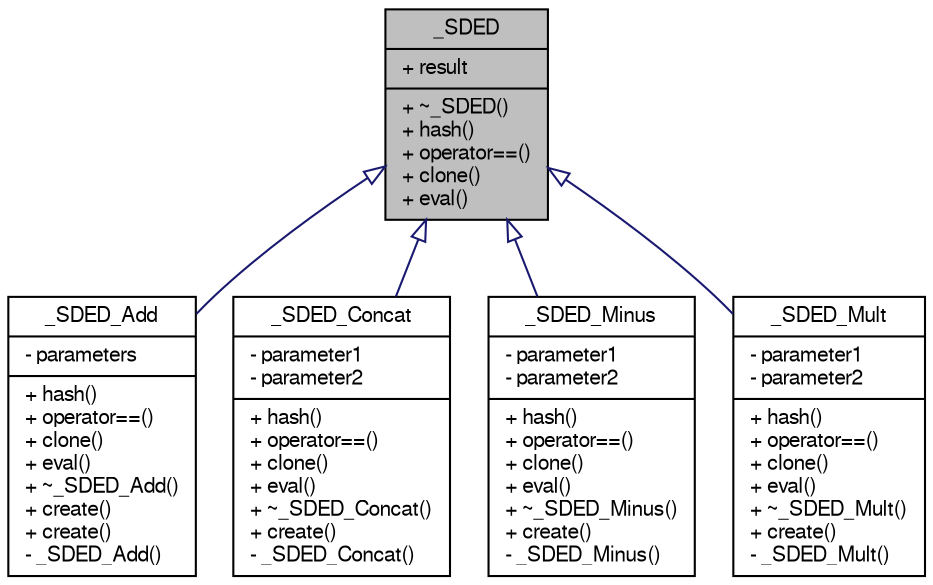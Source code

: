 digraph "_SDED"
{
  edge [fontname="FreeSans",fontsize="10",labelfontname="FreeSans",labelfontsize="10"];
  node [fontname="FreeSans",fontsize="10",shape=record];
  Node1 [label="{_SDED\n|+ result\l|+ ~_SDED()\l+ hash()\l+ operator==()\l+ clone()\l+ eval()\l}",height=0.2,width=0.4,color="black", fillcolor="grey75", style="filled" fontcolor="black"];
  Node1 -> Node2 [dir="back",color="midnightblue",fontsize="10",style="solid",arrowtail="onormal",fontname="FreeSans"];
  Node2 [label="{_SDED_Add\n|- parameters\l|+ hash()\l+ operator==()\l+ clone()\l+ eval()\l+ ~_SDED_Add()\l+ create()\l+ create()\l- _SDED_Add()\l}",height=0.2,width=0.4,color="black", fillcolor="white", style="filled",URL="$class__SDED__Add.html"];
  Node1 -> Node3 [dir="back",color="midnightblue",fontsize="10",style="solid",arrowtail="onormal",fontname="FreeSans"];
  Node3 [label="{_SDED_Concat\n|- parameter1\l- parameter2\l|+ hash()\l+ operator==()\l+ clone()\l+ eval()\l+ ~_SDED_Concat()\l+ create()\l- _SDED_Concat()\l}",height=0.2,width=0.4,color="black", fillcolor="white", style="filled",URL="$class__SDED__Concat.html"];
  Node1 -> Node4 [dir="back",color="midnightblue",fontsize="10",style="solid",arrowtail="onormal",fontname="FreeSans"];
  Node4 [label="{_SDED_Minus\n|- parameter1\l- parameter2\l|+ hash()\l+ operator==()\l+ clone()\l+ eval()\l+ ~_SDED_Minus()\l+ create()\l- _SDED_Minus()\l}",height=0.2,width=0.4,color="black", fillcolor="white", style="filled",URL="$class__SDED__Minus.html"];
  Node1 -> Node5 [dir="back",color="midnightblue",fontsize="10",style="solid",arrowtail="onormal",fontname="FreeSans"];
  Node5 [label="{_SDED_Mult\n|- parameter1\l- parameter2\l|+ hash()\l+ operator==()\l+ clone()\l+ eval()\l+ ~_SDED_Mult()\l+ create()\l- _SDED_Mult()\l}",height=0.2,width=0.4,color="black", fillcolor="white", style="filled",URL="$class__SDED__Mult.html"];
}
